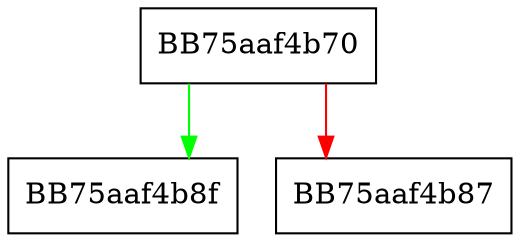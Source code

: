 digraph lua_mp_readfooter {
  node [shape="box"];
  graph [splines=ortho];
  BB75aaf4b70 -> BB75aaf4b8f [color="green"];
  BB75aaf4b70 -> BB75aaf4b87 [color="red"];
}